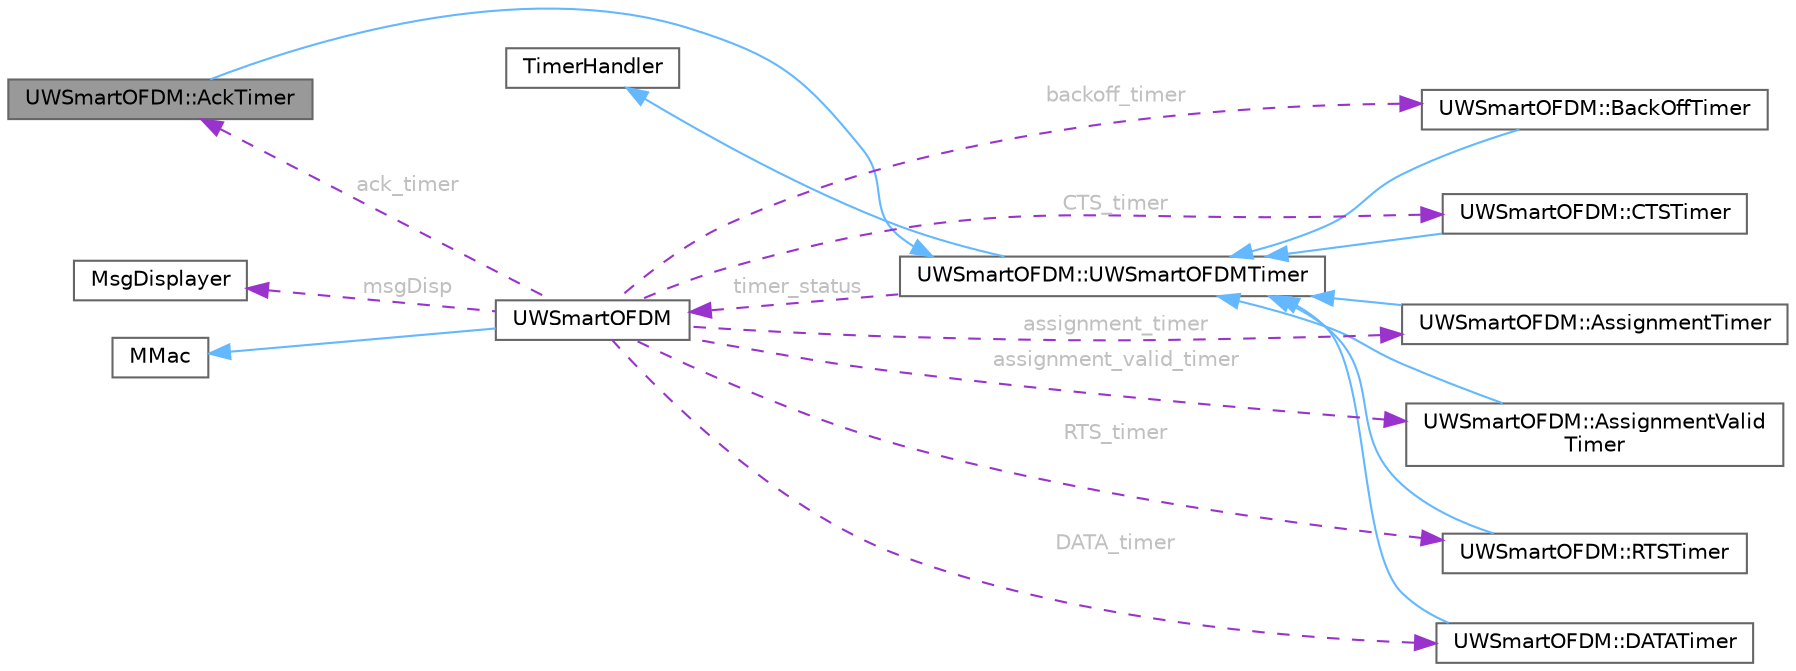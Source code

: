 digraph "UWSmartOFDM::AckTimer"
{
 // LATEX_PDF_SIZE
  bgcolor="transparent";
  edge [fontname=Helvetica,fontsize=10,labelfontname=Helvetica,labelfontsize=10];
  node [fontname=Helvetica,fontsize=10,shape=box,height=0.2,width=0.4];
  rankdir="LR";
  Node1 [id="Node000001",label="UWSmartOFDM::AckTimer",height=0.2,width=0.4,color="gray40", fillcolor="grey60", style="filled", fontcolor="black",tooltip="Base class of AckTimer, which is a derived class of UWSmartOFDMTimer."];
  Node2 -> Node1 [id="edge1_Node000001_Node000002",dir="back",color="steelblue1",style="solid",tooltip=" "];
  Node2 [id="Node000002",label="UWSmartOFDM::UWSmartOFDMTimer",height=0.2,width=0.4,color="gray40", fillcolor="white", style="filled",URL="$classUWSmartOFDM_1_1UWSmartOFDMTimer.html",tooltip="Base class of all the timer used in this protocol."];
  Node3 -> Node2 [id="edge2_Node000002_Node000003",dir="back",color="steelblue1",style="solid",tooltip=" "];
  Node3 [id="Node000003",label="TimerHandler",height=0.2,width=0.4,color="gray40", fillcolor="white", style="filled",tooltip=" "];
  Node4 -> Node2 [id="edge3_Node000002_Node000004",dir="back",color="darkorchid3",style="dashed",tooltip=" ",label=" timer_status",fontcolor="grey" ];
  Node4 [id="Node000004",label="UWSmartOFDM",height=0.2,width=0.4,color="gray40", fillcolor="white", style="filled",URL="$classUWSmartOFDM.html",tooltip="This is the base class of UWSmartOFDM protocol, which is a derived class of MMac."];
  Node5 -> Node4 [id="edge4_Node000004_Node000005",dir="back",color="steelblue1",style="solid",tooltip=" "];
  Node5 [id="Node000005",label="MMac",height=0.2,width=0.4,color="gray40", fillcolor="white", style="filled",tooltip=" "];
  Node1 -> Node4 [id="edge5_Node000004_Node000001",dir="back",color="darkorchid3",style="dashed",tooltip=" ",label=" ack_timer",fontcolor="grey" ];
  Node6 -> Node4 [id="edge6_Node000004_Node000006",dir="back",color="darkorchid3",style="dashed",tooltip=" ",label=" backoff_timer",fontcolor="grey" ];
  Node6 [id="Node000006",label="UWSmartOFDM::BackOffTimer",height=0.2,width=0.4,color="gray40", fillcolor="white", style="filled",URL="$classUWSmartOFDM_1_1BackOffTimer.html",tooltip="Base class of BackoffTimer."];
  Node2 -> Node6 [id="edge7_Node000006_Node000002",dir="back",color="steelblue1",style="solid",tooltip=" "];
  Node7 -> Node4 [id="edge8_Node000004_Node000007",dir="back",color="darkorchid3",style="dashed",tooltip=" ",label=" CTS_timer",fontcolor="grey" ];
  Node7 [id="Node000007",label="UWSmartOFDM::CTSTimer",height=0.2,width=0.4,color="gray40", fillcolor="white", style="filled",URL="$classUWSmartOFDM_1_1CTSTimer.html",tooltip="Base class of CTSTimer."];
  Node2 -> Node7 [id="edge9_Node000007_Node000002",dir="back",color="steelblue1",style="solid",tooltip=" "];
  Node8 -> Node4 [id="edge10_Node000004_Node000008",dir="back",color="darkorchid3",style="dashed",tooltip=" ",label=" RTS_timer",fontcolor="grey" ];
  Node8 [id="Node000008",label="UWSmartOFDM::RTSTimer",height=0.2,width=0.4,color="gray40", fillcolor="white", style="filled",URL="$classUWSmartOFDM_1_1RTSTimer.html",tooltip="Base class of RTSTimer."];
  Node2 -> Node8 [id="edge11_Node000008_Node000002",dir="back",color="steelblue1",style="solid",tooltip=" "];
  Node9 -> Node4 [id="edge12_Node000004_Node000009",dir="back",color="darkorchid3",style="dashed",tooltip=" ",label=" DATA_timer",fontcolor="grey" ];
  Node9 [id="Node000009",label="UWSmartOFDM::DATATimer",height=0.2,width=0.4,color="gray40", fillcolor="white", style="filled",URL="$classUWSmartOFDM_1_1DATATimer.html",tooltip=" "];
  Node2 -> Node9 [id="edge13_Node000009_Node000002",dir="back",color="steelblue1",style="solid",tooltip=" "];
  Node10 -> Node4 [id="edge14_Node000004_Node000010",dir="back",color="darkorchid3",style="dashed",tooltip=" ",label=" assignment_timer",fontcolor="grey" ];
  Node10 [id="Node000010",label="UWSmartOFDM::AssignmentTimer",height=0.2,width=0.4,color="gray40", fillcolor="white", style="filled",URL="$classUWSmartOFDM_1_1AssignmentTimer.html",tooltip="Base class of AssignmentTimer."];
  Node2 -> Node10 [id="edge15_Node000010_Node000002",dir="back",color="steelblue1",style="solid",tooltip=" "];
  Node11 -> Node4 [id="edge16_Node000004_Node000011",dir="back",color="darkorchid3",style="dashed",tooltip=" ",label=" assignment_valid_timer",fontcolor="grey" ];
  Node11 [id="Node000011",label="UWSmartOFDM::AssignmentValid\lTimer",height=0.2,width=0.4,color="gray40", fillcolor="white", style="filled",URL="$classUWSmartOFDM_1_1AssignmentValidTimer.html",tooltip="Base class of AssignmentValidTimer."];
  Node2 -> Node11 [id="edge17_Node000011_Node000002",dir="back",color="steelblue1",style="solid",tooltip=" "];
  Node12 -> Node4 [id="edge18_Node000004_Node000012",dir="back",color="darkorchid3",style="dashed",tooltip=" ",label=" msgDisp",fontcolor="grey" ];
  Node12 [id="Node000012",label="MsgDisplayer",height=0.2,width=0.4,color="gray40", fillcolor="white", style="filled",URL="$classMsgDisplayer.html",tooltip=" "];
}
